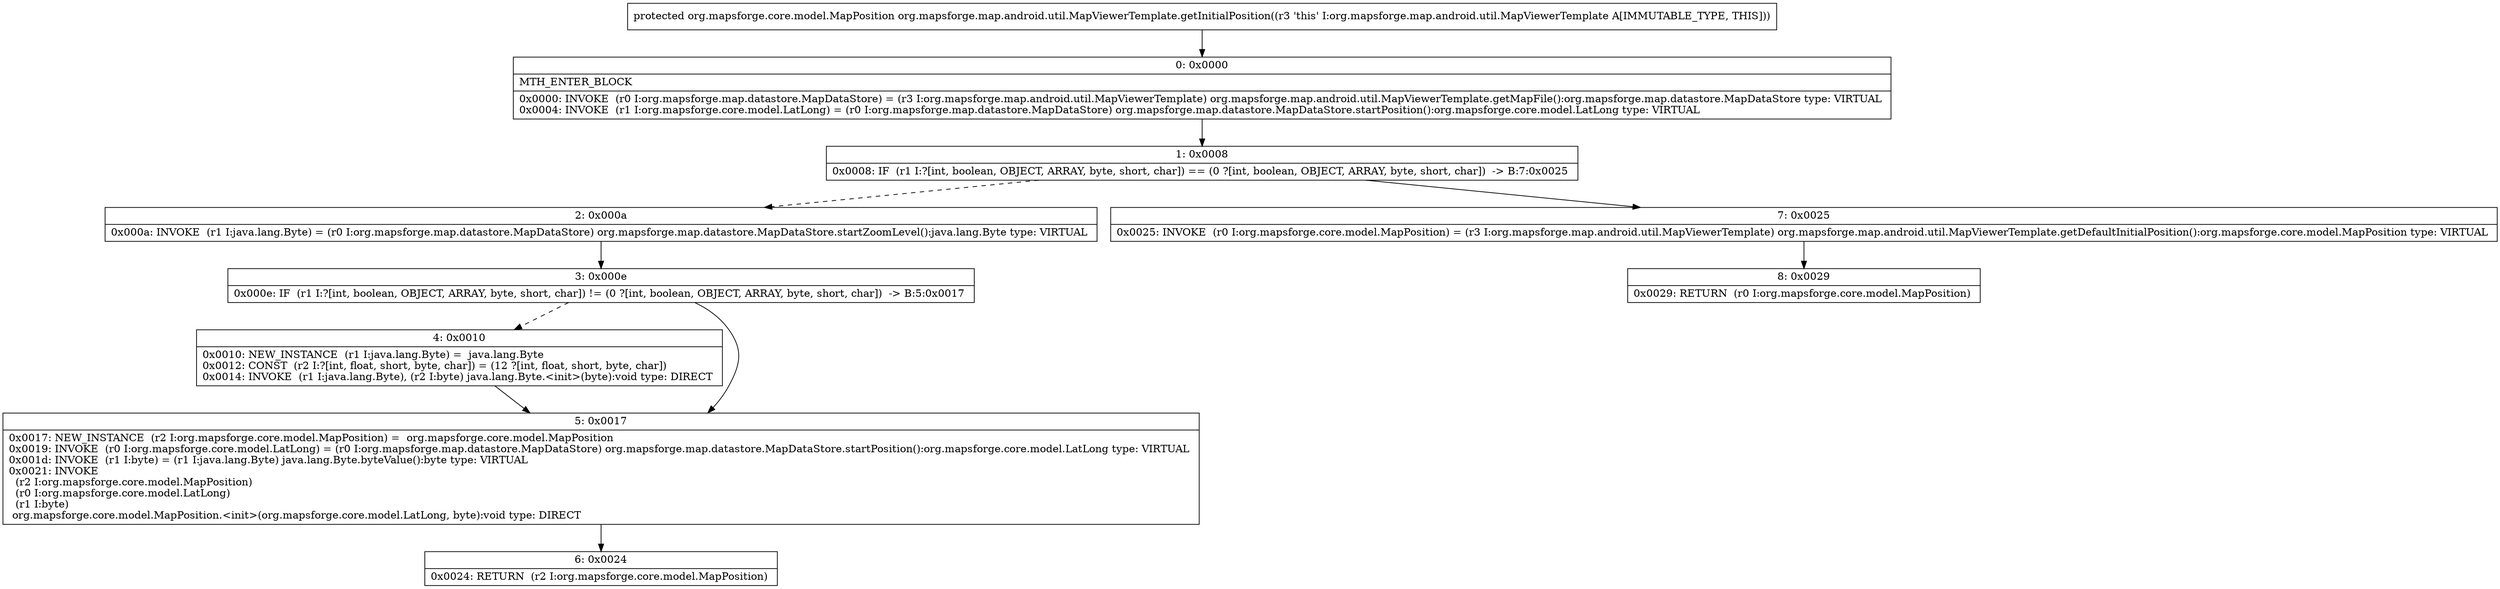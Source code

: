 digraph "CFG fororg.mapsforge.map.android.util.MapViewerTemplate.getInitialPosition()Lorg\/mapsforge\/core\/model\/MapPosition;" {
Node_0 [shape=record,label="{0\:\ 0x0000|MTH_ENTER_BLOCK\l|0x0000: INVOKE  (r0 I:org.mapsforge.map.datastore.MapDataStore) = (r3 I:org.mapsforge.map.android.util.MapViewerTemplate) org.mapsforge.map.android.util.MapViewerTemplate.getMapFile():org.mapsforge.map.datastore.MapDataStore type: VIRTUAL \l0x0004: INVOKE  (r1 I:org.mapsforge.core.model.LatLong) = (r0 I:org.mapsforge.map.datastore.MapDataStore) org.mapsforge.map.datastore.MapDataStore.startPosition():org.mapsforge.core.model.LatLong type: VIRTUAL \l}"];
Node_1 [shape=record,label="{1\:\ 0x0008|0x0008: IF  (r1 I:?[int, boolean, OBJECT, ARRAY, byte, short, char]) == (0 ?[int, boolean, OBJECT, ARRAY, byte, short, char])  \-\> B:7:0x0025 \l}"];
Node_2 [shape=record,label="{2\:\ 0x000a|0x000a: INVOKE  (r1 I:java.lang.Byte) = (r0 I:org.mapsforge.map.datastore.MapDataStore) org.mapsforge.map.datastore.MapDataStore.startZoomLevel():java.lang.Byte type: VIRTUAL \l}"];
Node_3 [shape=record,label="{3\:\ 0x000e|0x000e: IF  (r1 I:?[int, boolean, OBJECT, ARRAY, byte, short, char]) != (0 ?[int, boolean, OBJECT, ARRAY, byte, short, char])  \-\> B:5:0x0017 \l}"];
Node_4 [shape=record,label="{4\:\ 0x0010|0x0010: NEW_INSTANCE  (r1 I:java.lang.Byte) =  java.lang.Byte \l0x0012: CONST  (r2 I:?[int, float, short, byte, char]) = (12 ?[int, float, short, byte, char]) \l0x0014: INVOKE  (r1 I:java.lang.Byte), (r2 I:byte) java.lang.Byte.\<init\>(byte):void type: DIRECT \l}"];
Node_5 [shape=record,label="{5\:\ 0x0017|0x0017: NEW_INSTANCE  (r2 I:org.mapsforge.core.model.MapPosition) =  org.mapsforge.core.model.MapPosition \l0x0019: INVOKE  (r0 I:org.mapsforge.core.model.LatLong) = (r0 I:org.mapsforge.map.datastore.MapDataStore) org.mapsforge.map.datastore.MapDataStore.startPosition():org.mapsforge.core.model.LatLong type: VIRTUAL \l0x001d: INVOKE  (r1 I:byte) = (r1 I:java.lang.Byte) java.lang.Byte.byteValue():byte type: VIRTUAL \l0x0021: INVOKE  \l  (r2 I:org.mapsforge.core.model.MapPosition)\l  (r0 I:org.mapsforge.core.model.LatLong)\l  (r1 I:byte)\l org.mapsforge.core.model.MapPosition.\<init\>(org.mapsforge.core.model.LatLong, byte):void type: DIRECT \l}"];
Node_6 [shape=record,label="{6\:\ 0x0024|0x0024: RETURN  (r2 I:org.mapsforge.core.model.MapPosition) \l}"];
Node_7 [shape=record,label="{7\:\ 0x0025|0x0025: INVOKE  (r0 I:org.mapsforge.core.model.MapPosition) = (r3 I:org.mapsforge.map.android.util.MapViewerTemplate) org.mapsforge.map.android.util.MapViewerTemplate.getDefaultInitialPosition():org.mapsforge.core.model.MapPosition type: VIRTUAL \l}"];
Node_8 [shape=record,label="{8\:\ 0x0029|0x0029: RETURN  (r0 I:org.mapsforge.core.model.MapPosition) \l}"];
MethodNode[shape=record,label="{protected org.mapsforge.core.model.MapPosition org.mapsforge.map.android.util.MapViewerTemplate.getInitialPosition((r3 'this' I:org.mapsforge.map.android.util.MapViewerTemplate A[IMMUTABLE_TYPE, THIS])) }"];
MethodNode -> Node_0;
Node_0 -> Node_1;
Node_1 -> Node_2[style=dashed];
Node_1 -> Node_7;
Node_2 -> Node_3;
Node_3 -> Node_4[style=dashed];
Node_3 -> Node_5;
Node_4 -> Node_5;
Node_5 -> Node_6;
Node_7 -> Node_8;
}

